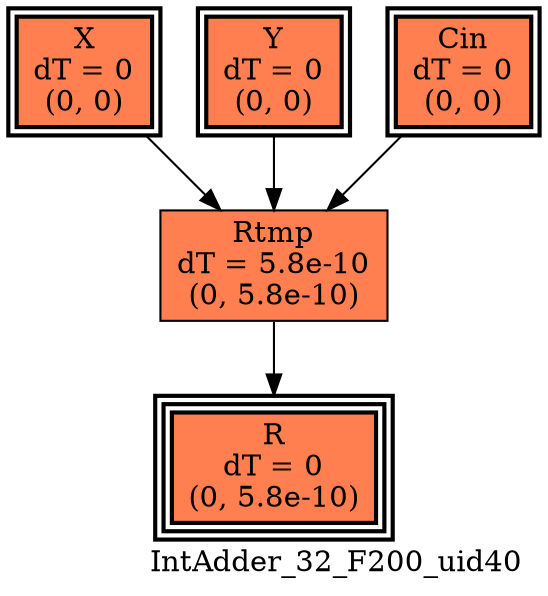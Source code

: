 digraph IntAdder_32_F200_uid40
{
	//graph drawing options
	label=IntAdder_32_F200_uid40;
	labelloc=bottom;
	labeljust=right;
	ratio=auto;
	nodesep=0.25;
	ranksep=0.5;

	//input/output signals of operator IntAdder_32_F200_uid40
	X__IntAdder_32_F200_uid40 [ label="X\ndT = 0\n(0, 0)", shape=box, color=black, style="bold, filled", fillcolor=coral, peripheries=2 ];
	Y__IntAdder_32_F200_uid40 [ label="Y\ndT = 0\n(0, 0)", shape=box, color=black, style="bold, filled", fillcolor=coral, peripheries=2 ];
	Cin__IntAdder_32_F200_uid40 [ label="Cin\ndT = 0\n(0, 0)", shape=box, color=black, style="bold, filled", fillcolor=coral, peripheries=2 ];
	R__IntAdder_32_F200_uid40 [ label="R\ndT = 0\n(0, 5.8e-10)", shape=box, color=black, style="bold, filled", fillcolor=coral, peripheries=3 ];
	{rank=same X__IntAdder_32_F200_uid40, Y__IntAdder_32_F200_uid40, Cin__IntAdder_32_F200_uid40};
	{rank=same R__IntAdder_32_F200_uid40};
	//internal signals of operator IntAdder_32_F200_uid40
	Rtmp__IntAdder_32_F200_uid40 [ label="Rtmp\ndT = 5.8e-10\n(0, 5.8e-10)", shape=box, color=black, style=filled, fillcolor=coral, peripheries=1 ];

	//subcomponents of operator IntAdder_32_F200_uid40

	//input and internal signal connections of operator IntAdder_32_F200_uid40
	X__IntAdder_32_F200_uid40 -> Rtmp__IntAdder_32_F200_uid40 [ arrowhead=normal, arrowsize=1.0, arrowtail=normal, color=black, dir=forward  ];
	Y__IntAdder_32_F200_uid40 -> Rtmp__IntAdder_32_F200_uid40 [ arrowhead=normal, arrowsize=1.0, arrowtail=normal, color=black, dir=forward  ];
	Cin__IntAdder_32_F200_uid40 -> Rtmp__IntAdder_32_F200_uid40 [ arrowhead=normal, arrowsize=1.0, arrowtail=normal, color=black, dir=forward  ];
	Rtmp__IntAdder_32_F200_uid40 -> R__IntAdder_32_F200_uid40 [ arrowhead=normal, arrowsize=1.0, arrowtail=normal, color=black, dir=forward  ];
}

